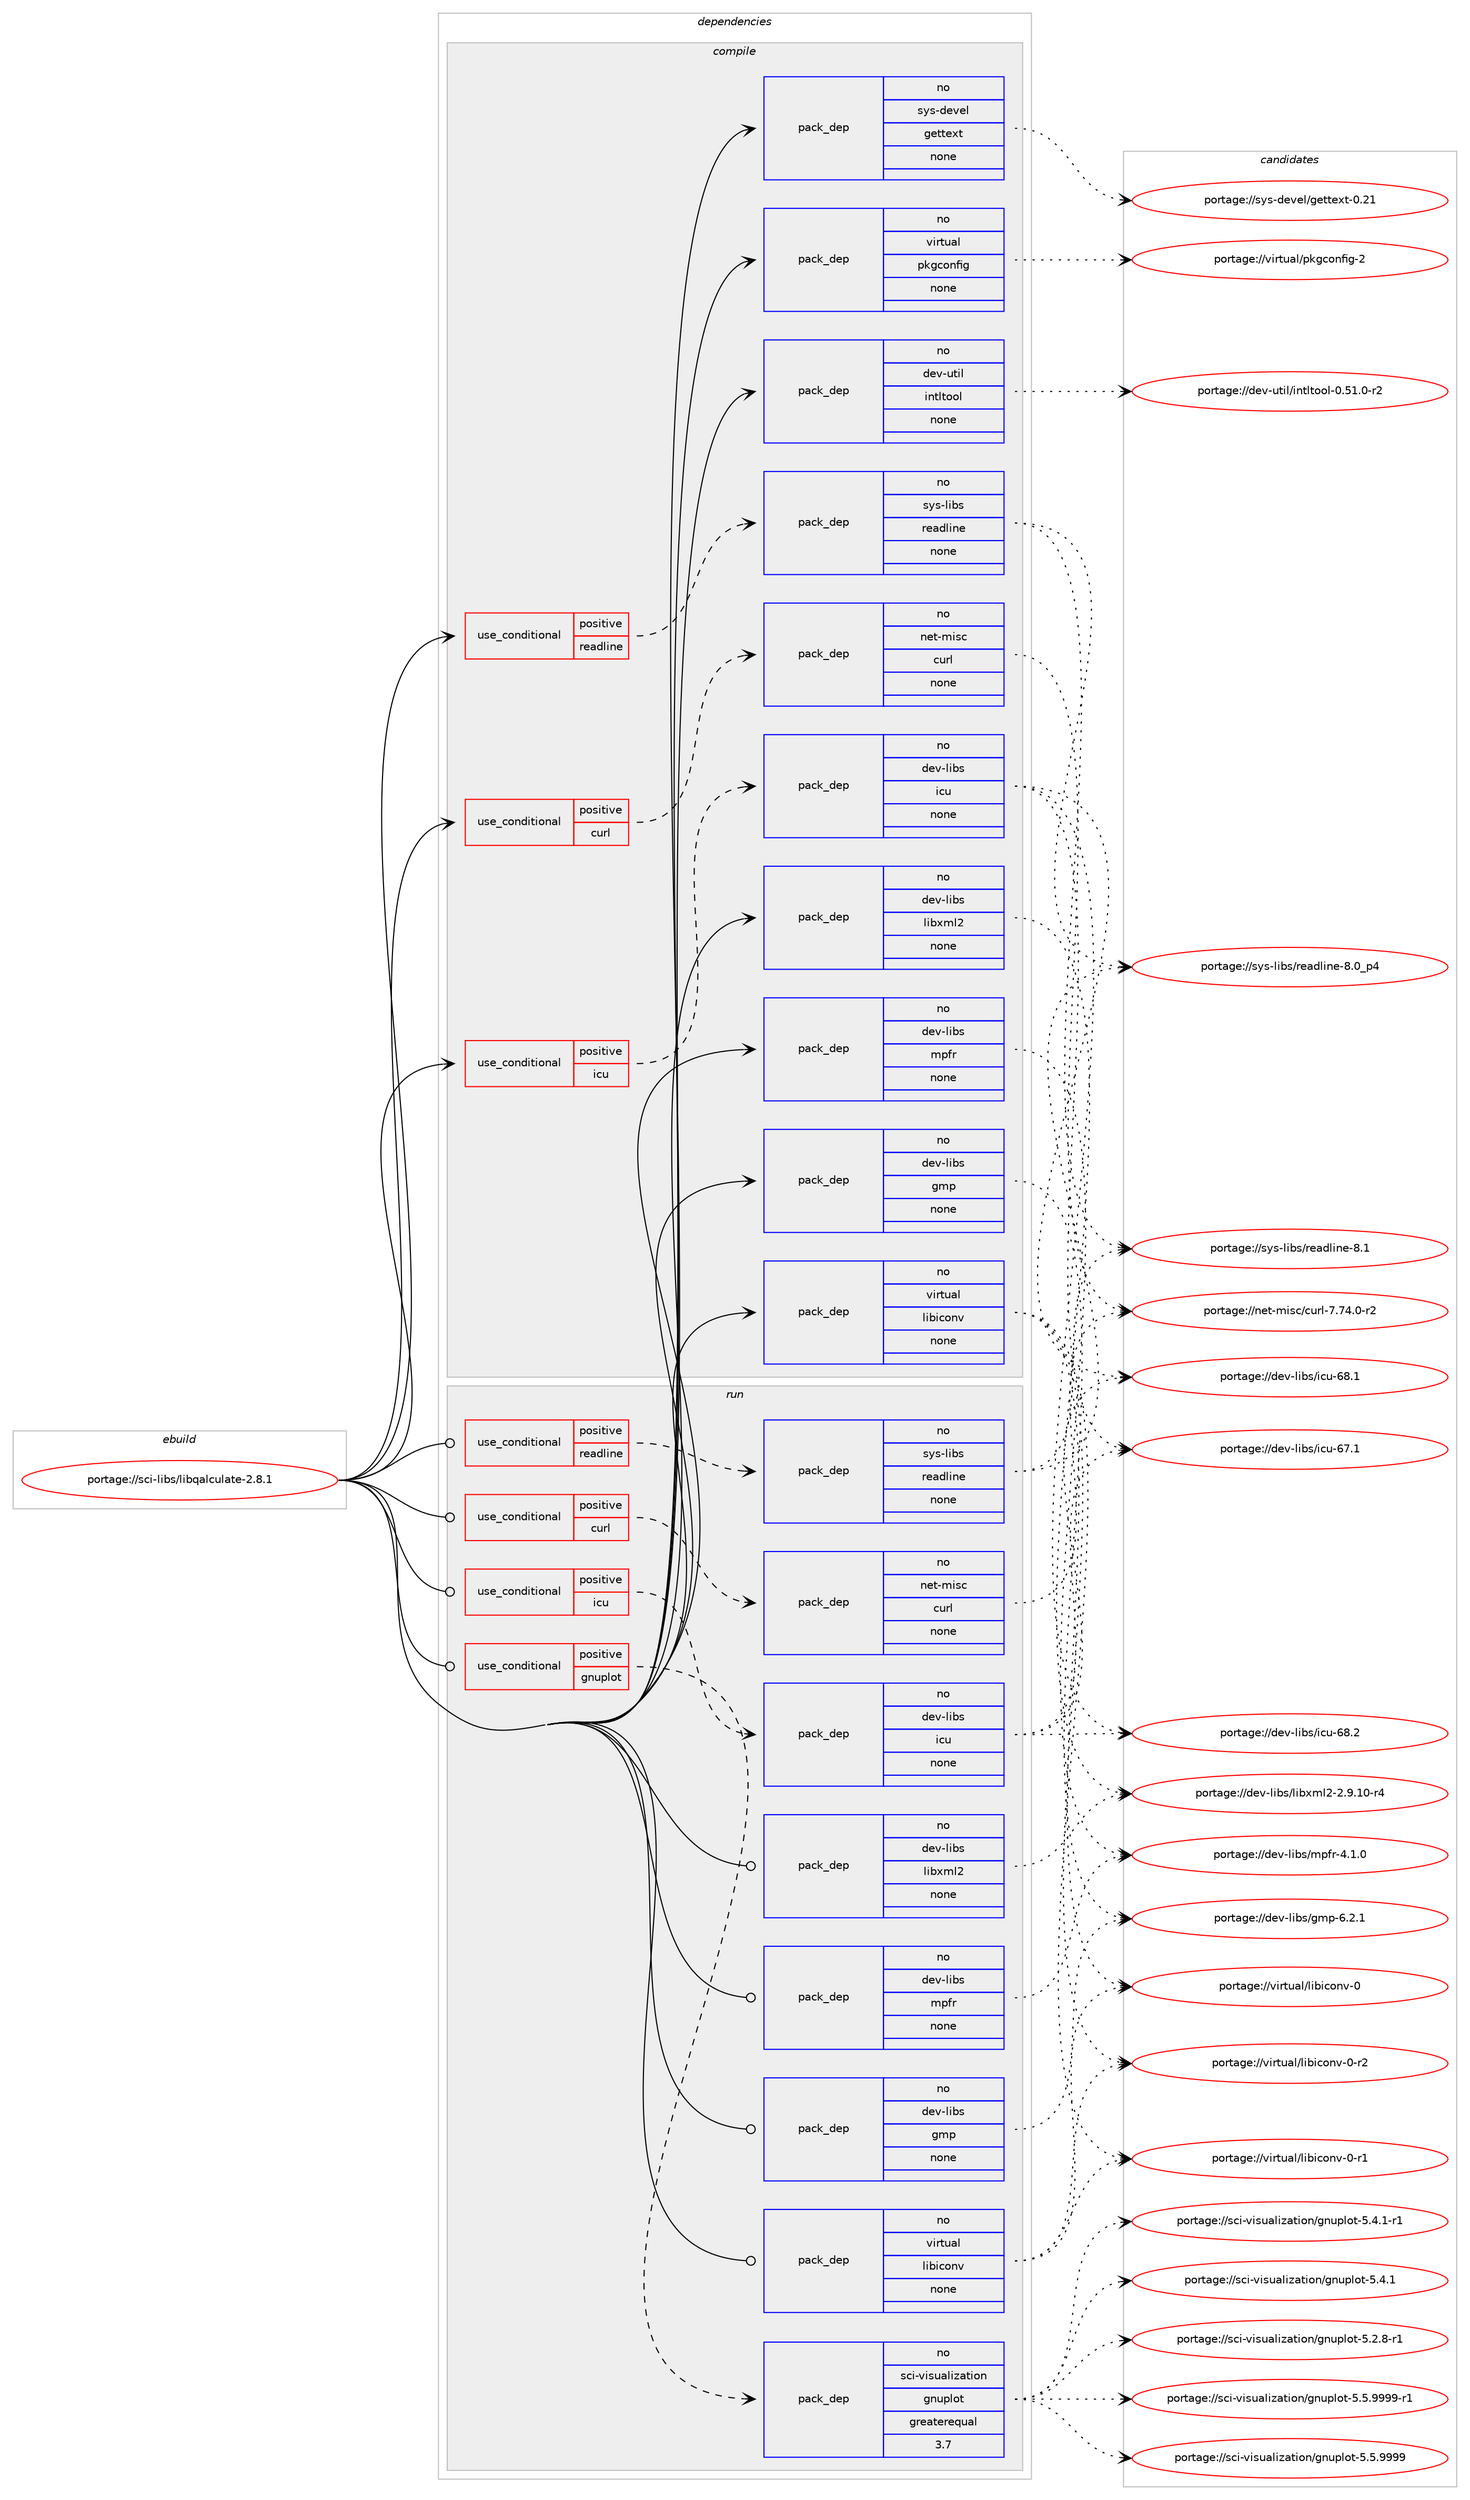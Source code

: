 digraph prolog {

# *************
# Graph options
# *************

newrank=true;
concentrate=true;
compound=true;
graph [rankdir=LR,fontname=Helvetica,fontsize=10,ranksep=1.5];#, ranksep=2.5, nodesep=0.2];
edge  [arrowhead=vee];
node  [fontname=Helvetica,fontsize=10];

# **********
# The ebuild
# **********

subgraph cluster_leftcol {
color=gray;
rank=same;
label=<<i>ebuild</i>>;
id [label="portage://sci-libs/libqalculate-2.8.1", color=red, width=4, href="../sci-libs/libqalculate-2.8.1.svg"];
}

# ****************
# The dependencies
# ****************

subgraph cluster_midcol {
color=gray;
label=<<i>dependencies</i>>;
subgraph cluster_compile {
fillcolor="#eeeeee";
style=filled;
label=<<i>compile</i>>;
subgraph cond214 {
dependency2753 [label=<<TABLE BORDER="0" CELLBORDER="1" CELLSPACING="0" CELLPADDING="4"><TR><TD ROWSPAN="3" CELLPADDING="10">use_conditional</TD></TR><TR><TD>positive</TD></TR><TR><TD>curl</TD></TR></TABLE>>, shape=none, color=red];
subgraph pack2388 {
dependency2754 [label=<<TABLE BORDER="0" CELLBORDER="1" CELLSPACING="0" CELLPADDING="4" WIDTH="220"><TR><TD ROWSPAN="6" CELLPADDING="30">pack_dep</TD></TR><TR><TD WIDTH="110">no</TD></TR><TR><TD>net-misc</TD></TR><TR><TD>curl</TD></TR><TR><TD>none</TD></TR><TR><TD></TD></TR></TABLE>>, shape=none, color=blue];
}
dependency2753:e -> dependency2754:w [weight=20,style="dashed",arrowhead="vee"];
}
id:e -> dependency2753:w [weight=20,style="solid",arrowhead="vee"];
subgraph cond215 {
dependency2755 [label=<<TABLE BORDER="0" CELLBORDER="1" CELLSPACING="0" CELLPADDING="4"><TR><TD ROWSPAN="3" CELLPADDING="10">use_conditional</TD></TR><TR><TD>positive</TD></TR><TR><TD>icu</TD></TR></TABLE>>, shape=none, color=red];
subgraph pack2389 {
dependency2756 [label=<<TABLE BORDER="0" CELLBORDER="1" CELLSPACING="0" CELLPADDING="4" WIDTH="220"><TR><TD ROWSPAN="6" CELLPADDING="30">pack_dep</TD></TR><TR><TD WIDTH="110">no</TD></TR><TR><TD>dev-libs</TD></TR><TR><TD>icu</TD></TR><TR><TD>none</TD></TR><TR><TD></TD></TR></TABLE>>, shape=none, color=blue];
}
dependency2755:e -> dependency2756:w [weight=20,style="dashed",arrowhead="vee"];
}
id:e -> dependency2755:w [weight=20,style="solid",arrowhead="vee"];
subgraph cond216 {
dependency2757 [label=<<TABLE BORDER="0" CELLBORDER="1" CELLSPACING="0" CELLPADDING="4"><TR><TD ROWSPAN="3" CELLPADDING="10">use_conditional</TD></TR><TR><TD>positive</TD></TR><TR><TD>readline</TD></TR></TABLE>>, shape=none, color=red];
subgraph pack2390 {
dependency2758 [label=<<TABLE BORDER="0" CELLBORDER="1" CELLSPACING="0" CELLPADDING="4" WIDTH="220"><TR><TD ROWSPAN="6" CELLPADDING="30">pack_dep</TD></TR><TR><TD WIDTH="110">no</TD></TR><TR><TD>sys-libs</TD></TR><TR><TD>readline</TD></TR><TR><TD>none</TD></TR><TR><TD></TD></TR></TABLE>>, shape=none, color=blue];
}
dependency2757:e -> dependency2758:w [weight=20,style="dashed",arrowhead="vee"];
}
id:e -> dependency2757:w [weight=20,style="solid",arrowhead="vee"];
subgraph pack2391 {
dependency2759 [label=<<TABLE BORDER="0" CELLBORDER="1" CELLSPACING="0" CELLPADDING="4" WIDTH="220"><TR><TD ROWSPAN="6" CELLPADDING="30">pack_dep</TD></TR><TR><TD WIDTH="110">no</TD></TR><TR><TD>dev-libs</TD></TR><TR><TD>gmp</TD></TR><TR><TD>none</TD></TR><TR><TD></TD></TR></TABLE>>, shape=none, color=blue];
}
id:e -> dependency2759:w [weight=20,style="solid",arrowhead="vee"];
subgraph pack2392 {
dependency2760 [label=<<TABLE BORDER="0" CELLBORDER="1" CELLSPACING="0" CELLPADDING="4" WIDTH="220"><TR><TD ROWSPAN="6" CELLPADDING="30">pack_dep</TD></TR><TR><TD WIDTH="110">no</TD></TR><TR><TD>dev-libs</TD></TR><TR><TD>libxml2</TD></TR><TR><TD>none</TD></TR><TR><TD></TD></TR></TABLE>>, shape=none, color=blue];
}
id:e -> dependency2760:w [weight=20,style="solid",arrowhead="vee"];
subgraph pack2393 {
dependency2761 [label=<<TABLE BORDER="0" CELLBORDER="1" CELLSPACING="0" CELLPADDING="4" WIDTH="220"><TR><TD ROWSPAN="6" CELLPADDING="30">pack_dep</TD></TR><TR><TD WIDTH="110">no</TD></TR><TR><TD>dev-libs</TD></TR><TR><TD>mpfr</TD></TR><TR><TD>none</TD></TR><TR><TD></TD></TR></TABLE>>, shape=none, color=blue];
}
id:e -> dependency2761:w [weight=20,style="solid",arrowhead="vee"];
subgraph pack2394 {
dependency2762 [label=<<TABLE BORDER="0" CELLBORDER="1" CELLSPACING="0" CELLPADDING="4" WIDTH="220"><TR><TD ROWSPAN="6" CELLPADDING="30">pack_dep</TD></TR><TR><TD WIDTH="110">no</TD></TR><TR><TD>dev-util</TD></TR><TR><TD>intltool</TD></TR><TR><TD>none</TD></TR><TR><TD></TD></TR></TABLE>>, shape=none, color=blue];
}
id:e -> dependency2762:w [weight=20,style="solid",arrowhead="vee"];
subgraph pack2395 {
dependency2763 [label=<<TABLE BORDER="0" CELLBORDER="1" CELLSPACING="0" CELLPADDING="4" WIDTH="220"><TR><TD ROWSPAN="6" CELLPADDING="30">pack_dep</TD></TR><TR><TD WIDTH="110">no</TD></TR><TR><TD>sys-devel</TD></TR><TR><TD>gettext</TD></TR><TR><TD>none</TD></TR><TR><TD></TD></TR></TABLE>>, shape=none, color=blue];
}
id:e -> dependency2763:w [weight=20,style="solid",arrowhead="vee"];
subgraph pack2396 {
dependency2764 [label=<<TABLE BORDER="0" CELLBORDER="1" CELLSPACING="0" CELLPADDING="4" WIDTH="220"><TR><TD ROWSPAN="6" CELLPADDING="30">pack_dep</TD></TR><TR><TD WIDTH="110">no</TD></TR><TR><TD>virtual</TD></TR><TR><TD>libiconv</TD></TR><TR><TD>none</TD></TR><TR><TD></TD></TR></TABLE>>, shape=none, color=blue];
}
id:e -> dependency2764:w [weight=20,style="solid",arrowhead="vee"];
subgraph pack2397 {
dependency2765 [label=<<TABLE BORDER="0" CELLBORDER="1" CELLSPACING="0" CELLPADDING="4" WIDTH="220"><TR><TD ROWSPAN="6" CELLPADDING="30">pack_dep</TD></TR><TR><TD WIDTH="110">no</TD></TR><TR><TD>virtual</TD></TR><TR><TD>pkgconfig</TD></TR><TR><TD>none</TD></TR><TR><TD></TD></TR></TABLE>>, shape=none, color=blue];
}
id:e -> dependency2765:w [weight=20,style="solid",arrowhead="vee"];
}
subgraph cluster_compileandrun {
fillcolor="#eeeeee";
style=filled;
label=<<i>compile and run</i>>;
}
subgraph cluster_run {
fillcolor="#eeeeee";
style=filled;
label=<<i>run</i>>;
subgraph cond217 {
dependency2766 [label=<<TABLE BORDER="0" CELLBORDER="1" CELLSPACING="0" CELLPADDING="4"><TR><TD ROWSPAN="3" CELLPADDING="10">use_conditional</TD></TR><TR><TD>positive</TD></TR><TR><TD>curl</TD></TR></TABLE>>, shape=none, color=red];
subgraph pack2398 {
dependency2767 [label=<<TABLE BORDER="0" CELLBORDER="1" CELLSPACING="0" CELLPADDING="4" WIDTH="220"><TR><TD ROWSPAN="6" CELLPADDING="30">pack_dep</TD></TR><TR><TD WIDTH="110">no</TD></TR><TR><TD>net-misc</TD></TR><TR><TD>curl</TD></TR><TR><TD>none</TD></TR><TR><TD></TD></TR></TABLE>>, shape=none, color=blue];
}
dependency2766:e -> dependency2767:w [weight=20,style="dashed",arrowhead="vee"];
}
id:e -> dependency2766:w [weight=20,style="solid",arrowhead="odot"];
subgraph cond218 {
dependency2768 [label=<<TABLE BORDER="0" CELLBORDER="1" CELLSPACING="0" CELLPADDING="4"><TR><TD ROWSPAN="3" CELLPADDING="10">use_conditional</TD></TR><TR><TD>positive</TD></TR><TR><TD>gnuplot</TD></TR></TABLE>>, shape=none, color=red];
subgraph pack2399 {
dependency2769 [label=<<TABLE BORDER="0" CELLBORDER="1" CELLSPACING="0" CELLPADDING="4" WIDTH="220"><TR><TD ROWSPAN="6" CELLPADDING="30">pack_dep</TD></TR><TR><TD WIDTH="110">no</TD></TR><TR><TD>sci-visualization</TD></TR><TR><TD>gnuplot</TD></TR><TR><TD>greaterequal</TD></TR><TR><TD>3.7</TD></TR></TABLE>>, shape=none, color=blue];
}
dependency2768:e -> dependency2769:w [weight=20,style="dashed",arrowhead="vee"];
}
id:e -> dependency2768:w [weight=20,style="solid",arrowhead="odot"];
subgraph cond219 {
dependency2770 [label=<<TABLE BORDER="0" CELLBORDER="1" CELLSPACING="0" CELLPADDING="4"><TR><TD ROWSPAN="3" CELLPADDING="10">use_conditional</TD></TR><TR><TD>positive</TD></TR><TR><TD>icu</TD></TR></TABLE>>, shape=none, color=red];
subgraph pack2400 {
dependency2771 [label=<<TABLE BORDER="0" CELLBORDER="1" CELLSPACING="0" CELLPADDING="4" WIDTH="220"><TR><TD ROWSPAN="6" CELLPADDING="30">pack_dep</TD></TR><TR><TD WIDTH="110">no</TD></TR><TR><TD>dev-libs</TD></TR><TR><TD>icu</TD></TR><TR><TD>none</TD></TR><TR><TD></TD></TR></TABLE>>, shape=none, color=blue];
}
dependency2770:e -> dependency2771:w [weight=20,style="dashed",arrowhead="vee"];
}
id:e -> dependency2770:w [weight=20,style="solid",arrowhead="odot"];
subgraph cond220 {
dependency2772 [label=<<TABLE BORDER="0" CELLBORDER="1" CELLSPACING="0" CELLPADDING="4"><TR><TD ROWSPAN="3" CELLPADDING="10">use_conditional</TD></TR><TR><TD>positive</TD></TR><TR><TD>readline</TD></TR></TABLE>>, shape=none, color=red];
subgraph pack2401 {
dependency2773 [label=<<TABLE BORDER="0" CELLBORDER="1" CELLSPACING="0" CELLPADDING="4" WIDTH="220"><TR><TD ROWSPAN="6" CELLPADDING="30">pack_dep</TD></TR><TR><TD WIDTH="110">no</TD></TR><TR><TD>sys-libs</TD></TR><TR><TD>readline</TD></TR><TR><TD>none</TD></TR><TR><TD></TD></TR></TABLE>>, shape=none, color=blue];
}
dependency2772:e -> dependency2773:w [weight=20,style="dashed",arrowhead="vee"];
}
id:e -> dependency2772:w [weight=20,style="solid",arrowhead="odot"];
subgraph pack2402 {
dependency2774 [label=<<TABLE BORDER="0" CELLBORDER="1" CELLSPACING="0" CELLPADDING="4" WIDTH="220"><TR><TD ROWSPAN="6" CELLPADDING="30">pack_dep</TD></TR><TR><TD WIDTH="110">no</TD></TR><TR><TD>dev-libs</TD></TR><TR><TD>gmp</TD></TR><TR><TD>none</TD></TR><TR><TD></TD></TR></TABLE>>, shape=none, color=blue];
}
id:e -> dependency2774:w [weight=20,style="solid",arrowhead="odot"];
subgraph pack2403 {
dependency2775 [label=<<TABLE BORDER="0" CELLBORDER="1" CELLSPACING="0" CELLPADDING="4" WIDTH="220"><TR><TD ROWSPAN="6" CELLPADDING="30">pack_dep</TD></TR><TR><TD WIDTH="110">no</TD></TR><TR><TD>dev-libs</TD></TR><TR><TD>libxml2</TD></TR><TR><TD>none</TD></TR><TR><TD></TD></TR></TABLE>>, shape=none, color=blue];
}
id:e -> dependency2775:w [weight=20,style="solid",arrowhead="odot"];
subgraph pack2404 {
dependency2776 [label=<<TABLE BORDER="0" CELLBORDER="1" CELLSPACING="0" CELLPADDING="4" WIDTH="220"><TR><TD ROWSPAN="6" CELLPADDING="30">pack_dep</TD></TR><TR><TD WIDTH="110">no</TD></TR><TR><TD>dev-libs</TD></TR><TR><TD>mpfr</TD></TR><TR><TD>none</TD></TR><TR><TD></TD></TR></TABLE>>, shape=none, color=blue];
}
id:e -> dependency2776:w [weight=20,style="solid",arrowhead="odot"];
subgraph pack2405 {
dependency2777 [label=<<TABLE BORDER="0" CELLBORDER="1" CELLSPACING="0" CELLPADDING="4" WIDTH="220"><TR><TD ROWSPAN="6" CELLPADDING="30">pack_dep</TD></TR><TR><TD WIDTH="110">no</TD></TR><TR><TD>virtual</TD></TR><TR><TD>libiconv</TD></TR><TR><TD>none</TD></TR><TR><TD></TD></TR></TABLE>>, shape=none, color=blue];
}
id:e -> dependency2777:w [weight=20,style="solid",arrowhead="odot"];
}
}

# **************
# The candidates
# **************

subgraph cluster_choices {
rank=same;
color=gray;
label=<<i>candidates</i>>;

subgraph choice2388 {
color=black;
nodesep=1;
choice11010111645109105115994799117114108455546555246484511450 [label="portage://net-misc/curl-7.74.0-r2", color=red, width=4,href="../net-misc/curl-7.74.0-r2.svg"];
dependency2754:e -> choice11010111645109105115994799117114108455546555246484511450:w [style=dotted,weight="100"];
}
subgraph choice2389 {
color=black;
nodesep=1;
choice100101118451081059811547105991174554564650 [label="portage://dev-libs/icu-68.2", color=red, width=4,href="../dev-libs/icu-68.2.svg"];
choice100101118451081059811547105991174554564649 [label="portage://dev-libs/icu-68.1", color=red, width=4,href="../dev-libs/icu-68.1.svg"];
choice100101118451081059811547105991174554554649 [label="portage://dev-libs/icu-67.1", color=red, width=4,href="../dev-libs/icu-67.1.svg"];
dependency2756:e -> choice100101118451081059811547105991174554564650:w [style=dotted,weight="100"];
dependency2756:e -> choice100101118451081059811547105991174554564649:w [style=dotted,weight="100"];
dependency2756:e -> choice100101118451081059811547105991174554554649:w [style=dotted,weight="100"];
}
subgraph choice2390 {
color=black;
nodesep=1;
choice1151211154510810598115471141019710010810511010145564649 [label="portage://sys-libs/readline-8.1", color=red, width=4,href="../sys-libs/readline-8.1.svg"];
choice11512111545108105981154711410197100108105110101455646489511252 [label="portage://sys-libs/readline-8.0_p4", color=red, width=4,href="../sys-libs/readline-8.0_p4.svg"];
dependency2758:e -> choice1151211154510810598115471141019710010810511010145564649:w [style=dotted,weight="100"];
dependency2758:e -> choice11512111545108105981154711410197100108105110101455646489511252:w [style=dotted,weight="100"];
}
subgraph choice2391 {
color=black;
nodesep=1;
choice100101118451081059811547103109112455446504649 [label="portage://dev-libs/gmp-6.2.1", color=red, width=4,href="../dev-libs/gmp-6.2.1.svg"];
dependency2759:e -> choice100101118451081059811547103109112455446504649:w [style=dotted,weight="100"];
}
subgraph choice2392 {
color=black;
nodesep=1;
choice1001011184510810598115471081059812010910850455046574649484511452 [label="portage://dev-libs/libxml2-2.9.10-r4", color=red, width=4,href="../dev-libs/libxml2-2.9.10-r4.svg"];
dependency2760:e -> choice1001011184510810598115471081059812010910850455046574649484511452:w [style=dotted,weight="100"];
}
subgraph choice2393 {
color=black;
nodesep=1;
choice100101118451081059811547109112102114455246494648 [label="portage://dev-libs/mpfr-4.1.0", color=red, width=4,href="../dev-libs/mpfr-4.1.0.svg"];
dependency2761:e -> choice100101118451081059811547109112102114455246494648:w [style=dotted,weight="100"];
}
subgraph choice2394 {
color=black;
nodesep=1;
choice1001011184511711610510847105110116108116111111108454846534946484511450 [label="portage://dev-util/intltool-0.51.0-r2", color=red, width=4,href="../dev-util/intltool-0.51.0-r2.svg"];
dependency2762:e -> choice1001011184511711610510847105110116108116111111108454846534946484511450:w [style=dotted,weight="100"];
}
subgraph choice2395 {
color=black;
nodesep=1;
choice11512111545100101118101108471031011161161011201164548465049 [label="portage://sys-devel/gettext-0.21", color=red, width=4,href="../sys-devel/gettext-0.21.svg"];
dependency2763:e -> choice11512111545100101118101108471031011161161011201164548465049:w [style=dotted,weight="100"];
}
subgraph choice2396 {
color=black;
nodesep=1;
choice1181051141161179710847108105981059911111011845484511450 [label="portage://virtual/libiconv-0-r2", color=red, width=4,href="../virtual/libiconv-0-r2.svg"];
choice1181051141161179710847108105981059911111011845484511449 [label="portage://virtual/libiconv-0-r1", color=red, width=4,href="../virtual/libiconv-0-r1.svg"];
choice118105114116117971084710810598105991111101184548 [label="portage://virtual/libiconv-0", color=red, width=4,href="../virtual/libiconv-0.svg"];
dependency2764:e -> choice1181051141161179710847108105981059911111011845484511450:w [style=dotted,weight="100"];
dependency2764:e -> choice1181051141161179710847108105981059911111011845484511449:w [style=dotted,weight="100"];
dependency2764:e -> choice118105114116117971084710810598105991111101184548:w [style=dotted,weight="100"];
}
subgraph choice2397 {
color=black;
nodesep=1;
choice1181051141161179710847112107103991111101021051034550 [label="portage://virtual/pkgconfig-2", color=red, width=4,href="../virtual/pkgconfig-2.svg"];
dependency2765:e -> choice1181051141161179710847112107103991111101021051034550:w [style=dotted,weight="100"];
}
subgraph choice2398 {
color=black;
nodesep=1;
choice11010111645109105115994799117114108455546555246484511450 [label="portage://net-misc/curl-7.74.0-r2", color=red, width=4,href="../net-misc/curl-7.74.0-r2.svg"];
dependency2767:e -> choice11010111645109105115994799117114108455546555246484511450:w [style=dotted,weight="100"];
}
subgraph choice2399 {
color=black;
nodesep=1;
choice11599105451181051151179710810512297116105111110471031101171121081111164553465346575757574511449 [label="portage://sci-visualization/gnuplot-5.5.9999-r1", color=red, width=4,href="../sci-visualization/gnuplot-5.5.9999-r1.svg"];
choice1159910545118105115117971081051229711610511111047103110117112108111116455346534657575757 [label="portage://sci-visualization/gnuplot-5.5.9999", color=red, width=4,href="../sci-visualization/gnuplot-5.5.9999.svg"];
choice11599105451181051151179710810512297116105111110471031101171121081111164553465246494511449 [label="portage://sci-visualization/gnuplot-5.4.1-r1", color=red, width=4,href="../sci-visualization/gnuplot-5.4.1-r1.svg"];
choice1159910545118105115117971081051229711610511111047103110117112108111116455346524649 [label="portage://sci-visualization/gnuplot-5.4.1", color=red, width=4,href="../sci-visualization/gnuplot-5.4.1.svg"];
choice11599105451181051151179710810512297116105111110471031101171121081111164553465046564511449 [label="portage://sci-visualization/gnuplot-5.2.8-r1", color=red, width=4,href="../sci-visualization/gnuplot-5.2.8-r1.svg"];
dependency2769:e -> choice11599105451181051151179710810512297116105111110471031101171121081111164553465346575757574511449:w [style=dotted,weight="100"];
dependency2769:e -> choice1159910545118105115117971081051229711610511111047103110117112108111116455346534657575757:w [style=dotted,weight="100"];
dependency2769:e -> choice11599105451181051151179710810512297116105111110471031101171121081111164553465246494511449:w [style=dotted,weight="100"];
dependency2769:e -> choice1159910545118105115117971081051229711610511111047103110117112108111116455346524649:w [style=dotted,weight="100"];
dependency2769:e -> choice11599105451181051151179710810512297116105111110471031101171121081111164553465046564511449:w [style=dotted,weight="100"];
}
subgraph choice2400 {
color=black;
nodesep=1;
choice100101118451081059811547105991174554564650 [label="portage://dev-libs/icu-68.2", color=red, width=4,href="../dev-libs/icu-68.2.svg"];
choice100101118451081059811547105991174554564649 [label="portage://dev-libs/icu-68.1", color=red, width=4,href="../dev-libs/icu-68.1.svg"];
choice100101118451081059811547105991174554554649 [label="portage://dev-libs/icu-67.1", color=red, width=4,href="../dev-libs/icu-67.1.svg"];
dependency2771:e -> choice100101118451081059811547105991174554564650:w [style=dotted,weight="100"];
dependency2771:e -> choice100101118451081059811547105991174554564649:w [style=dotted,weight="100"];
dependency2771:e -> choice100101118451081059811547105991174554554649:w [style=dotted,weight="100"];
}
subgraph choice2401 {
color=black;
nodesep=1;
choice1151211154510810598115471141019710010810511010145564649 [label="portage://sys-libs/readline-8.1", color=red, width=4,href="../sys-libs/readline-8.1.svg"];
choice11512111545108105981154711410197100108105110101455646489511252 [label="portage://sys-libs/readline-8.0_p4", color=red, width=4,href="../sys-libs/readline-8.0_p4.svg"];
dependency2773:e -> choice1151211154510810598115471141019710010810511010145564649:w [style=dotted,weight="100"];
dependency2773:e -> choice11512111545108105981154711410197100108105110101455646489511252:w [style=dotted,weight="100"];
}
subgraph choice2402 {
color=black;
nodesep=1;
choice100101118451081059811547103109112455446504649 [label="portage://dev-libs/gmp-6.2.1", color=red, width=4,href="../dev-libs/gmp-6.2.1.svg"];
dependency2774:e -> choice100101118451081059811547103109112455446504649:w [style=dotted,weight="100"];
}
subgraph choice2403 {
color=black;
nodesep=1;
choice1001011184510810598115471081059812010910850455046574649484511452 [label="portage://dev-libs/libxml2-2.9.10-r4", color=red, width=4,href="../dev-libs/libxml2-2.9.10-r4.svg"];
dependency2775:e -> choice1001011184510810598115471081059812010910850455046574649484511452:w [style=dotted,weight="100"];
}
subgraph choice2404 {
color=black;
nodesep=1;
choice100101118451081059811547109112102114455246494648 [label="portage://dev-libs/mpfr-4.1.0", color=red, width=4,href="../dev-libs/mpfr-4.1.0.svg"];
dependency2776:e -> choice100101118451081059811547109112102114455246494648:w [style=dotted,weight="100"];
}
subgraph choice2405 {
color=black;
nodesep=1;
choice1181051141161179710847108105981059911111011845484511450 [label="portage://virtual/libiconv-0-r2", color=red, width=4,href="../virtual/libiconv-0-r2.svg"];
choice1181051141161179710847108105981059911111011845484511449 [label="portage://virtual/libiconv-0-r1", color=red, width=4,href="../virtual/libiconv-0-r1.svg"];
choice118105114116117971084710810598105991111101184548 [label="portage://virtual/libiconv-0", color=red, width=4,href="../virtual/libiconv-0.svg"];
dependency2777:e -> choice1181051141161179710847108105981059911111011845484511450:w [style=dotted,weight="100"];
dependency2777:e -> choice1181051141161179710847108105981059911111011845484511449:w [style=dotted,weight="100"];
dependency2777:e -> choice118105114116117971084710810598105991111101184548:w [style=dotted,weight="100"];
}
}

}
